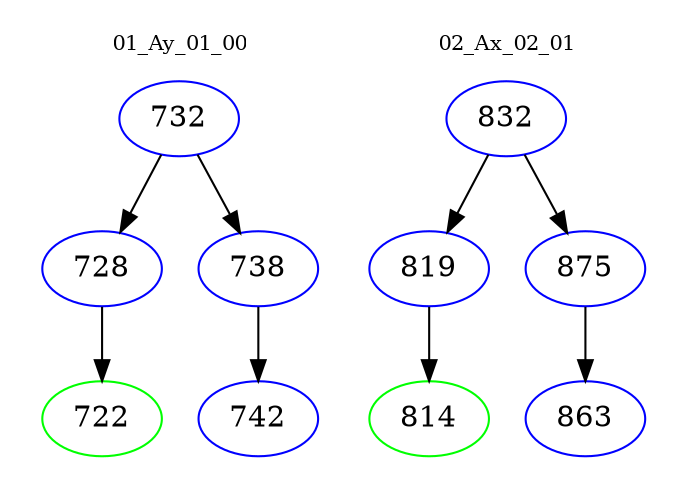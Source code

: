 digraph{
subgraph cluster_0 {
color = white
label = "01_Ay_01_00";
fontsize=10;
T0_732 [label="732", color="blue"]
T0_732 -> T0_728 [color="black"]
T0_728 [label="728", color="blue"]
T0_728 -> T0_722 [color="black"]
T0_722 [label="722", color="green"]
T0_732 -> T0_738 [color="black"]
T0_738 [label="738", color="blue"]
T0_738 -> T0_742 [color="black"]
T0_742 [label="742", color="blue"]
}
subgraph cluster_1 {
color = white
label = "02_Ax_02_01";
fontsize=10;
T1_832 [label="832", color="blue"]
T1_832 -> T1_819 [color="black"]
T1_819 [label="819", color="blue"]
T1_819 -> T1_814 [color="black"]
T1_814 [label="814", color="green"]
T1_832 -> T1_875 [color="black"]
T1_875 [label="875", color="blue"]
T1_875 -> T1_863 [color="black"]
T1_863 [label="863", color="blue"]
}
}
